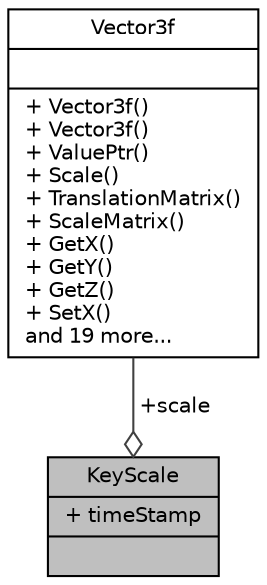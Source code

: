 digraph "KeyScale"
{
 // LATEX_PDF_SIZE
  edge [fontname="Helvetica",fontsize="10",labelfontname="Helvetica",labelfontsize="10"];
  node [fontname="Helvetica",fontsize="10",shape=record];
  Node1 [label="{KeyScale\n|+ timeStamp\l|}",height=0.2,width=0.4,color="black", fillcolor="grey75", style="filled", fontcolor="black",tooltip="Contains the current scale of the bone at a particular time."];
  Node2 -> Node1 [color="grey25",fontsize="10",style="solid",label=" +scale" ,arrowhead="odiamond",fontname="Helvetica"];
  Node2 [label="{Vector3f\n||+ Vector3f()\l+ Vector3f()\l+ ValuePtr()\l+ Scale()\l+ TranslationMatrix()\l+ ScaleMatrix()\l+ GetX()\l+ GetY()\l+ GetZ()\l+ SetX()\land 19 more...\l}",height=0.2,width=0.4,color="black", fillcolor="white", style="filled",URL="$class_vector3f.html",tooltip="Stores information about a vector or point in three dimensions as floats."];
}
